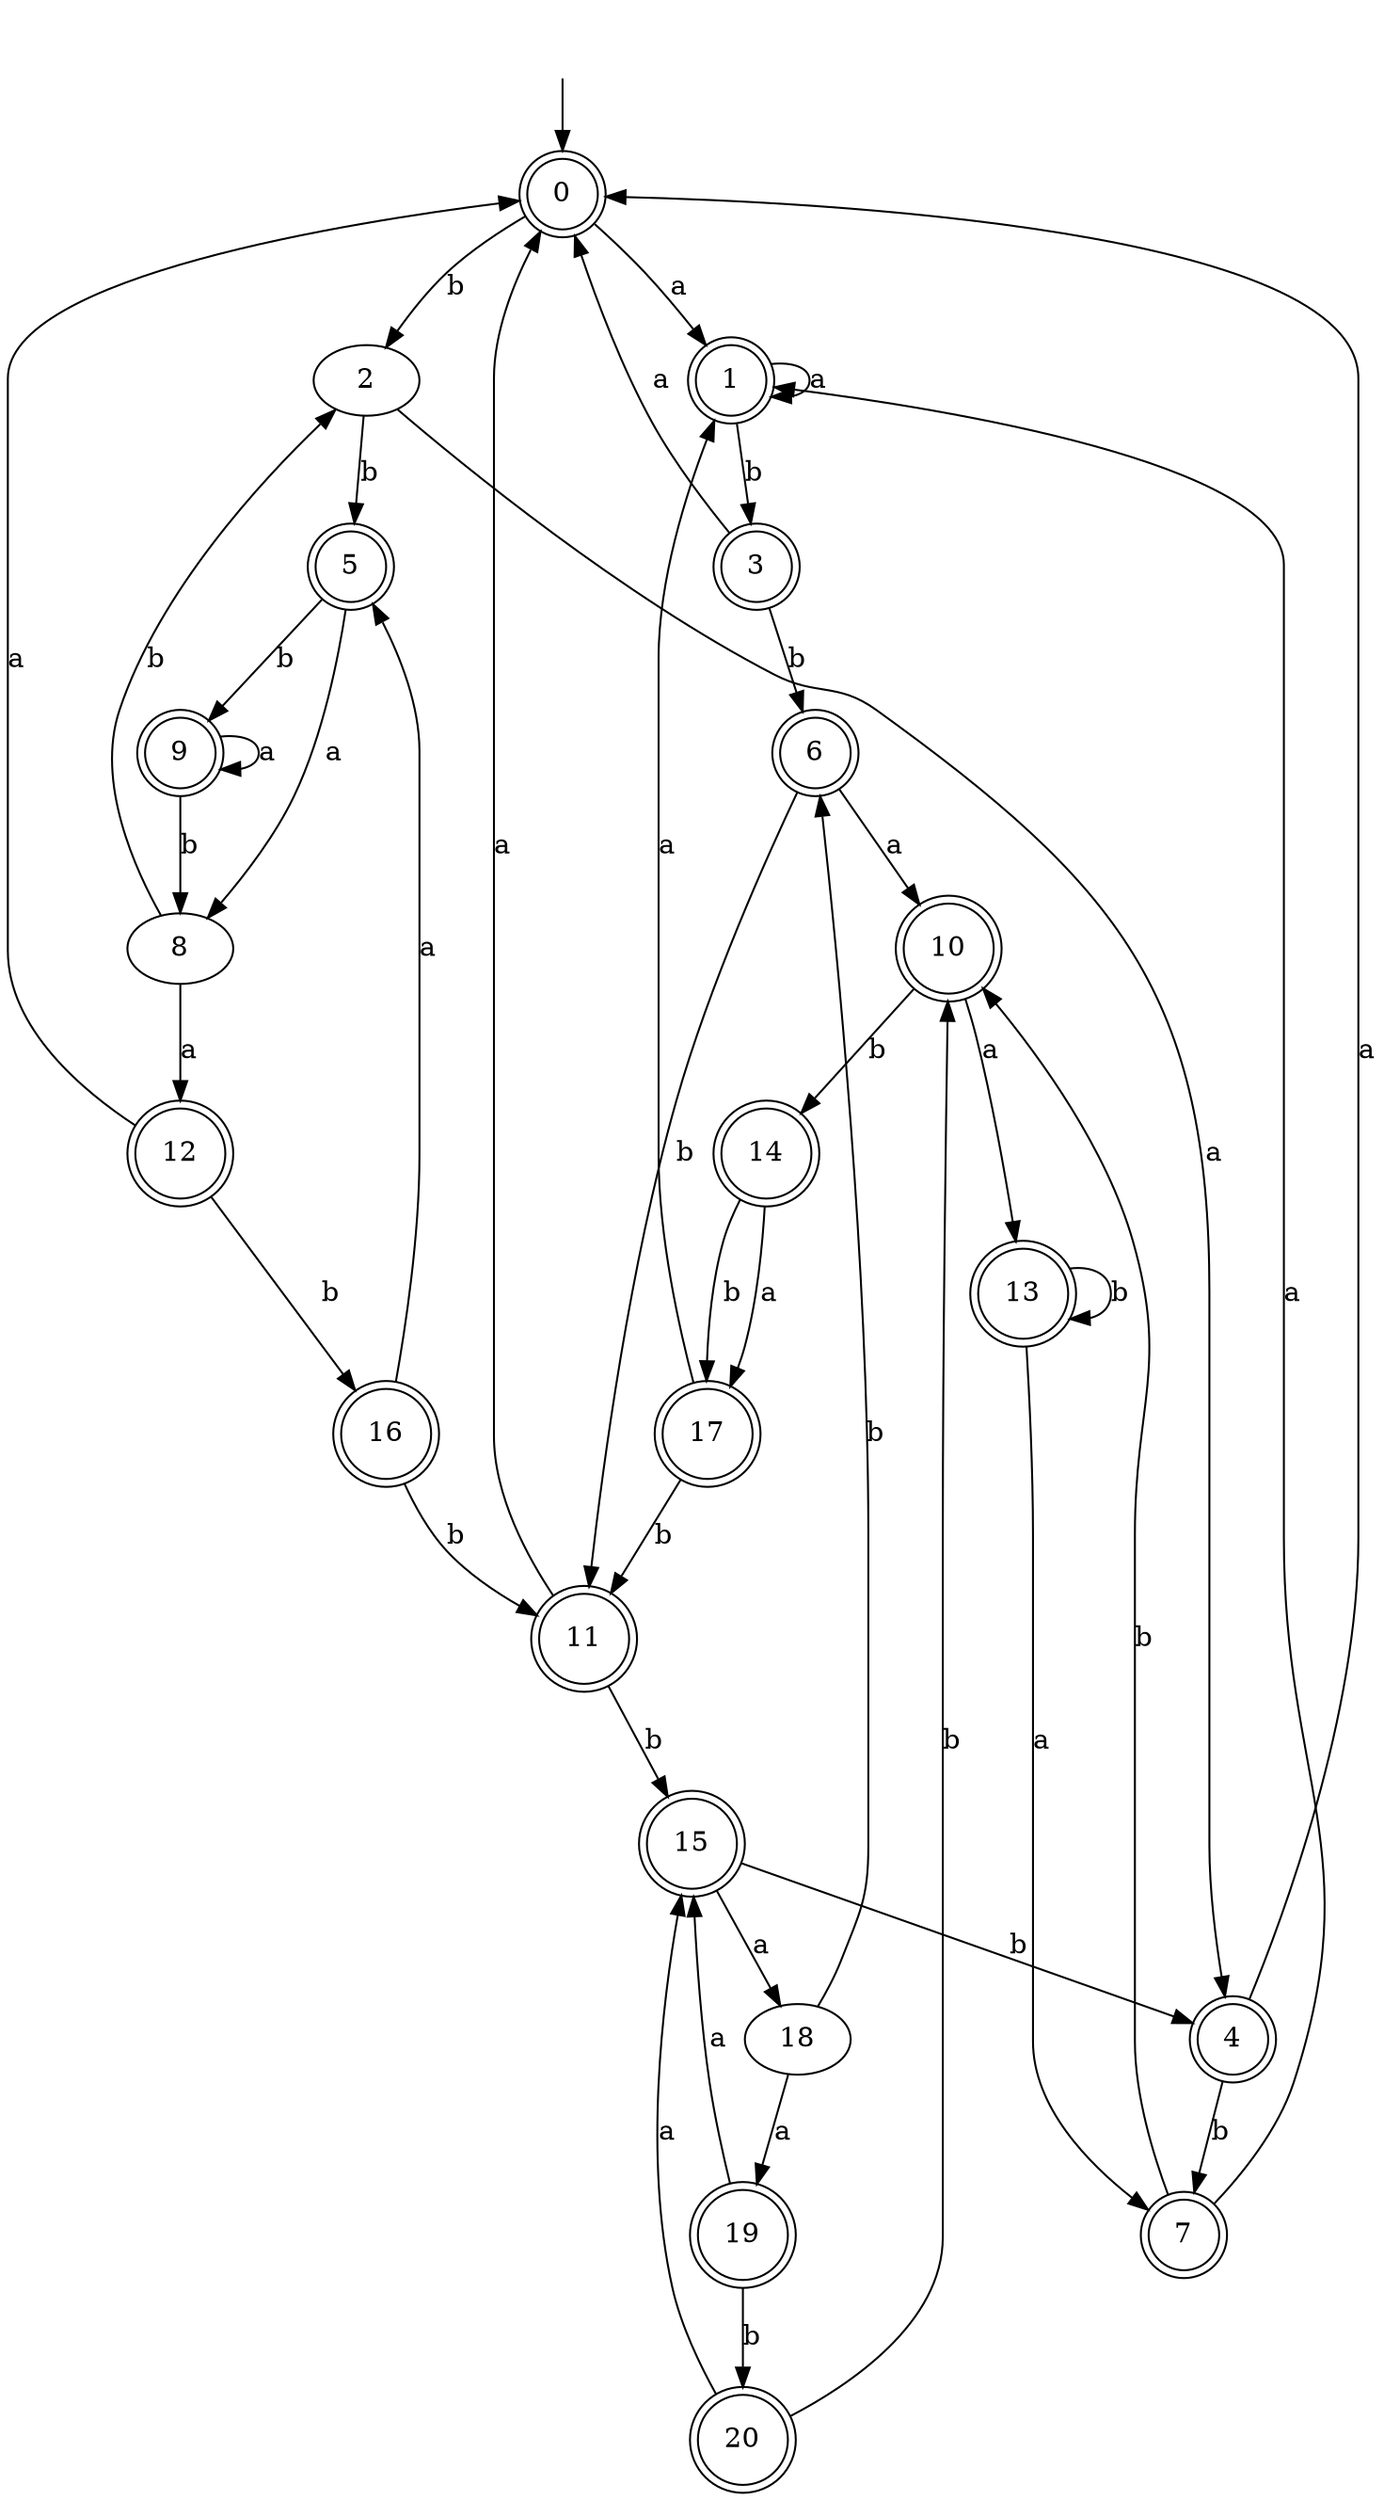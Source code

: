 digraph RandomDFA {
  __start0 [label="", shape=none];
  __start0 -> 0 [label=""];
  0 [shape=circle] [shape=doublecircle]
  0 -> 1 [label="a"]
  0 -> 2 [label="b"]
  1 [shape=doublecircle]
  1 -> 1 [label="a"]
  1 -> 3 [label="b"]
  2
  2 -> 4 [label="a"]
  2 -> 5 [label="b"]
  3 [shape=doublecircle]
  3 -> 0 [label="a"]
  3 -> 6 [label="b"]
  4 [shape=doublecircle]
  4 -> 0 [label="a"]
  4 -> 7 [label="b"]
  5 [shape=doublecircle]
  5 -> 8 [label="a"]
  5 -> 9 [label="b"]
  6 [shape=doublecircle]
  6 -> 10 [label="a"]
  6 -> 11 [label="b"]
  7 [shape=doublecircle]
  7 -> 1 [label="a"]
  7 -> 10 [label="b"]
  8
  8 -> 12 [label="a"]
  8 -> 2 [label="b"]
  9 [shape=doublecircle]
  9 -> 9 [label="a"]
  9 -> 8 [label="b"]
  10 [shape=doublecircle]
  10 -> 13 [label="a"]
  10 -> 14 [label="b"]
  11 [shape=doublecircle]
  11 -> 0 [label="a"]
  11 -> 15 [label="b"]
  12 [shape=doublecircle]
  12 -> 0 [label="a"]
  12 -> 16 [label="b"]
  13 [shape=doublecircle]
  13 -> 7 [label="a"]
  13 -> 13 [label="b"]
  14 [shape=doublecircle]
  14 -> 17 [label="a"]
  14 -> 17 [label="b"]
  15 [shape=doublecircle]
  15 -> 18 [label="a"]
  15 -> 4 [label="b"]
  16 [shape=doublecircle]
  16 -> 5 [label="a"]
  16 -> 11 [label="b"]
  17 [shape=doublecircle]
  17 -> 1 [label="a"]
  17 -> 11 [label="b"]
  18
  18 -> 19 [label="a"]
  18 -> 6 [label="b"]
  19 [shape=doublecircle]
  19 -> 15 [label="a"]
  19 -> 20 [label="b"]
  20 [shape=doublecircle]
  20 -> 15 [label="a"]
  20 -> 10 [label="b"]
}
